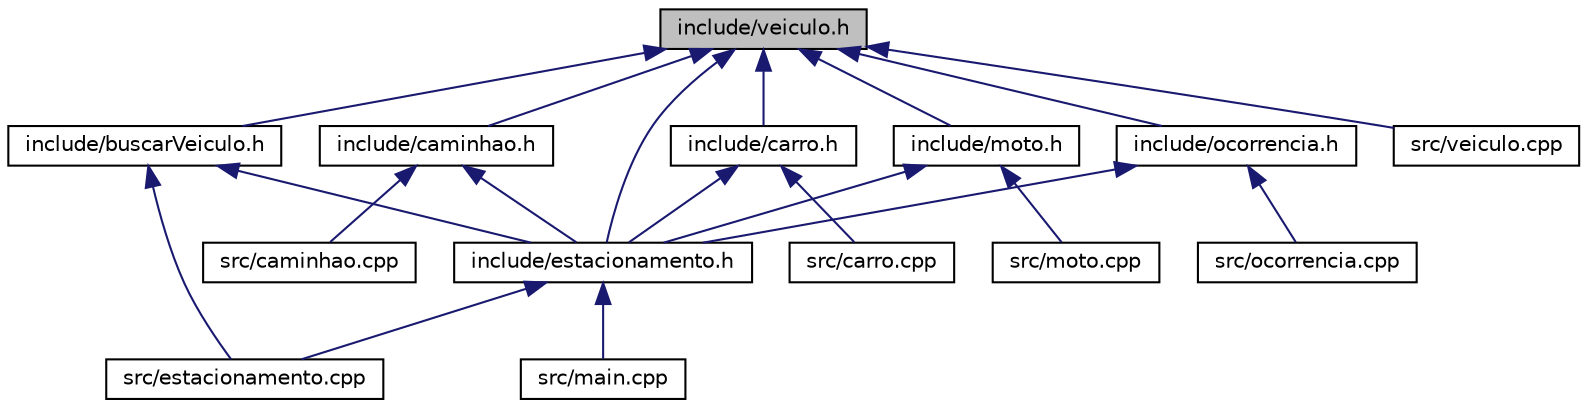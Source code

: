 digraph "include/veiculo.h"
{
  edge [fontname="Helvetica",fontsize="10",labelfontname="Helvetica",labelfontsize="10"];
  node [fontname="Helvetica",fontsize="10",shape=record];
  Node4 [label="include/veiculo.h",height=0.2,width=0.4,color="black", fillcolor="grey75", style="filled", fontcolor="black"];
  Node4 -> Node5 [dir="back",color="midnightblue",fontsize="10",style="solid",fontname="Helvetica"];
  Node5 [label="include/buscarVeiculo.h",height=0.2,width=0.4,color="black", fillcolor="white", style="filled",URL="$buscarVeiculo_8h_source.html"];
  Node5 -> Node6 [dir="back",color="midnightblue",fontsize="10",style="solid",fontname="Helvetica"];
  Node6 [label="include/estacionamento.h",height=0.2,width=0.4,color="black", fillcolor="white", style="filled",URL="$estacionamento_8h_source.html"];
  Node6 -> Node7 [dir="back",color="midnightblue",fontsize="10",style="solid",fontname="Helvetica"];
  Node7 [label="src/estacionamento.cpp",height=0.2,width=0.4,color="black", fillcolor="white", style="filled",URL="$estacionamento_8cpp.html",tooltip="Implementação da classe &#39;estacionamento&#39; para o Projeto Final de LP I. "];
  Node6 -> Node8 [dir="back",color="midnightblue",fontsize="10",style="solid",fontname="Helvetica"];
  Node8 [label="src/main.cpp",height=0.2,width=0.4,color="black", fillcolor="white", style="filled",URL="$main_8cpp.html",tooltip="Implementação da &#39;MAIN&#39; para o Projeto Final de LP I. "];
  Node5 -> Node7 [dir="back",color="midnightblue",fontsize="10",style="solid",fontname="Helvetica"];
  Node4 -> Node9 [dir="back",color="midnightblue",fontsize="10",style="solid",fontname="Helvetica"];
  Node9 [label="include/caminhao.h",height=0.2,width=0.4,color="black", fillcolor="white", style="filled",URL="$caminhao_8h.html",tooltip="Definição da classe Caminhao em C++. "];
  Node9 -> Node6 [dir="back",color="midnightblue",fontsize="10",style="solid",fontname="Helvetica"];
  Node9 -> Node10 [dir="back",color="midnightblue",fontsize="10",style="solid",fontname="Helvetica"];
  Node10 [label="src/caminhao.cpp",height=0.2,width=0.4,color="black", fillcolor="white", style="filled",URL="$caminhao_8cpp.html",tooltip="Implementação da classe &#39;caminhão&#39; para o Projeto Final de LP I. "];
  Node4 -> Node11 [dir="back",color="midnightblue",fontsize="10",style="solid",fontname="Helvetica"];
  Node11 [label="include/carro.h",height=0.2,width=0.4,color="black", fillcolor="white", style="filled",URL="$carro_8h.html",tooltip="Definição da classe Carro. "];
  Node11 -> Node6 [dir="back",color="midnightblue",fontsize="10",style="solid",fontname="Helvetica"];
  Node11 -> Node12 [dir="back",color="midnightblue",fontsize="10",style="solid",fontname="Helvetica"];
  Node12 [label="src/carro.cpp",height=0.2,width=0.4,color="black", fillcolor="white", style="filled",URL="$carro_8cpp.html",tooltip="Implementação da classe &#39;carro&#39; para o Projeto Final de LP I. "];
  Node4 -> Node6 [dir="back",color="midnightblue",fontsize="10",style="solid",fontname="Helvetica"];
  Node4 -> Node13 [dir="back",color="midnightblue",fontsize="10",style="solid",fontname="Helvetica"];
  Node13 [label="include/moto.h",height=0.2,width=0.4,color="black", fillcolor="white", style="filled",URL="$moto_8h_source.html"];
  Node13 -> Node6 [dir="back",color="midnightblue",fontsize="10",style="solid",fontname="Helvetica"];
  Node13 -> Node14 [dir="back",color="midnightblue",fontsize="10",style="solid",fontname="Helvetica"];
  Node14 [label="src/moto.cpp",height=0.2,width=0.4,color="black", fillcolor="white", style="filled",URL="$moto_8cpp.html",tooltip="Implementação da classe &#39;Moto&#39; para o Projeto de LP I. "];
  Node4 -> Node15 [dir="back",color="midnightblue",fontsize="10",style="solid",fontname="Helvetica"];
  Node15 [label="include/ocorrencia.h",height=0.2,width=0.4,color="black", fillcolor="white", style="filled",URL="$ocorrencia_8h_source.html"];
  Node15 -> Node6 [dir="back",color="midnightblue",fontsize="10",style="solid",fontname="Helvetica"];
  Node15 -> Node16 [dir="back",color="midnightblue",fontsize="10",style="solid",fontname="Helvetica"];
  Node16 [label="src/ocorrencia.cpp",height=0.2,width=0.4,color="black", fillcolor="white", style="filled",URL="$ocorrencia_8cpp.html",tooltip="Implementação da classe &#39;ocorrencia&#39; para o Projeto Final de LP I. "];
  Node4 -> Node17 [dir="back",color="midnightblue",fontsize="10",style="solid",fontname="Helvetica"];
  Node17 [label="src/veiculo.cpp",height=0.2,width=0.4,color="black", fillcolor="white", style="filled",URL="$veiculo_8cpp.html",tooltip="Implementação da classe &#39;tabela&#39; para o Projeto Final de LP I. "];
}
